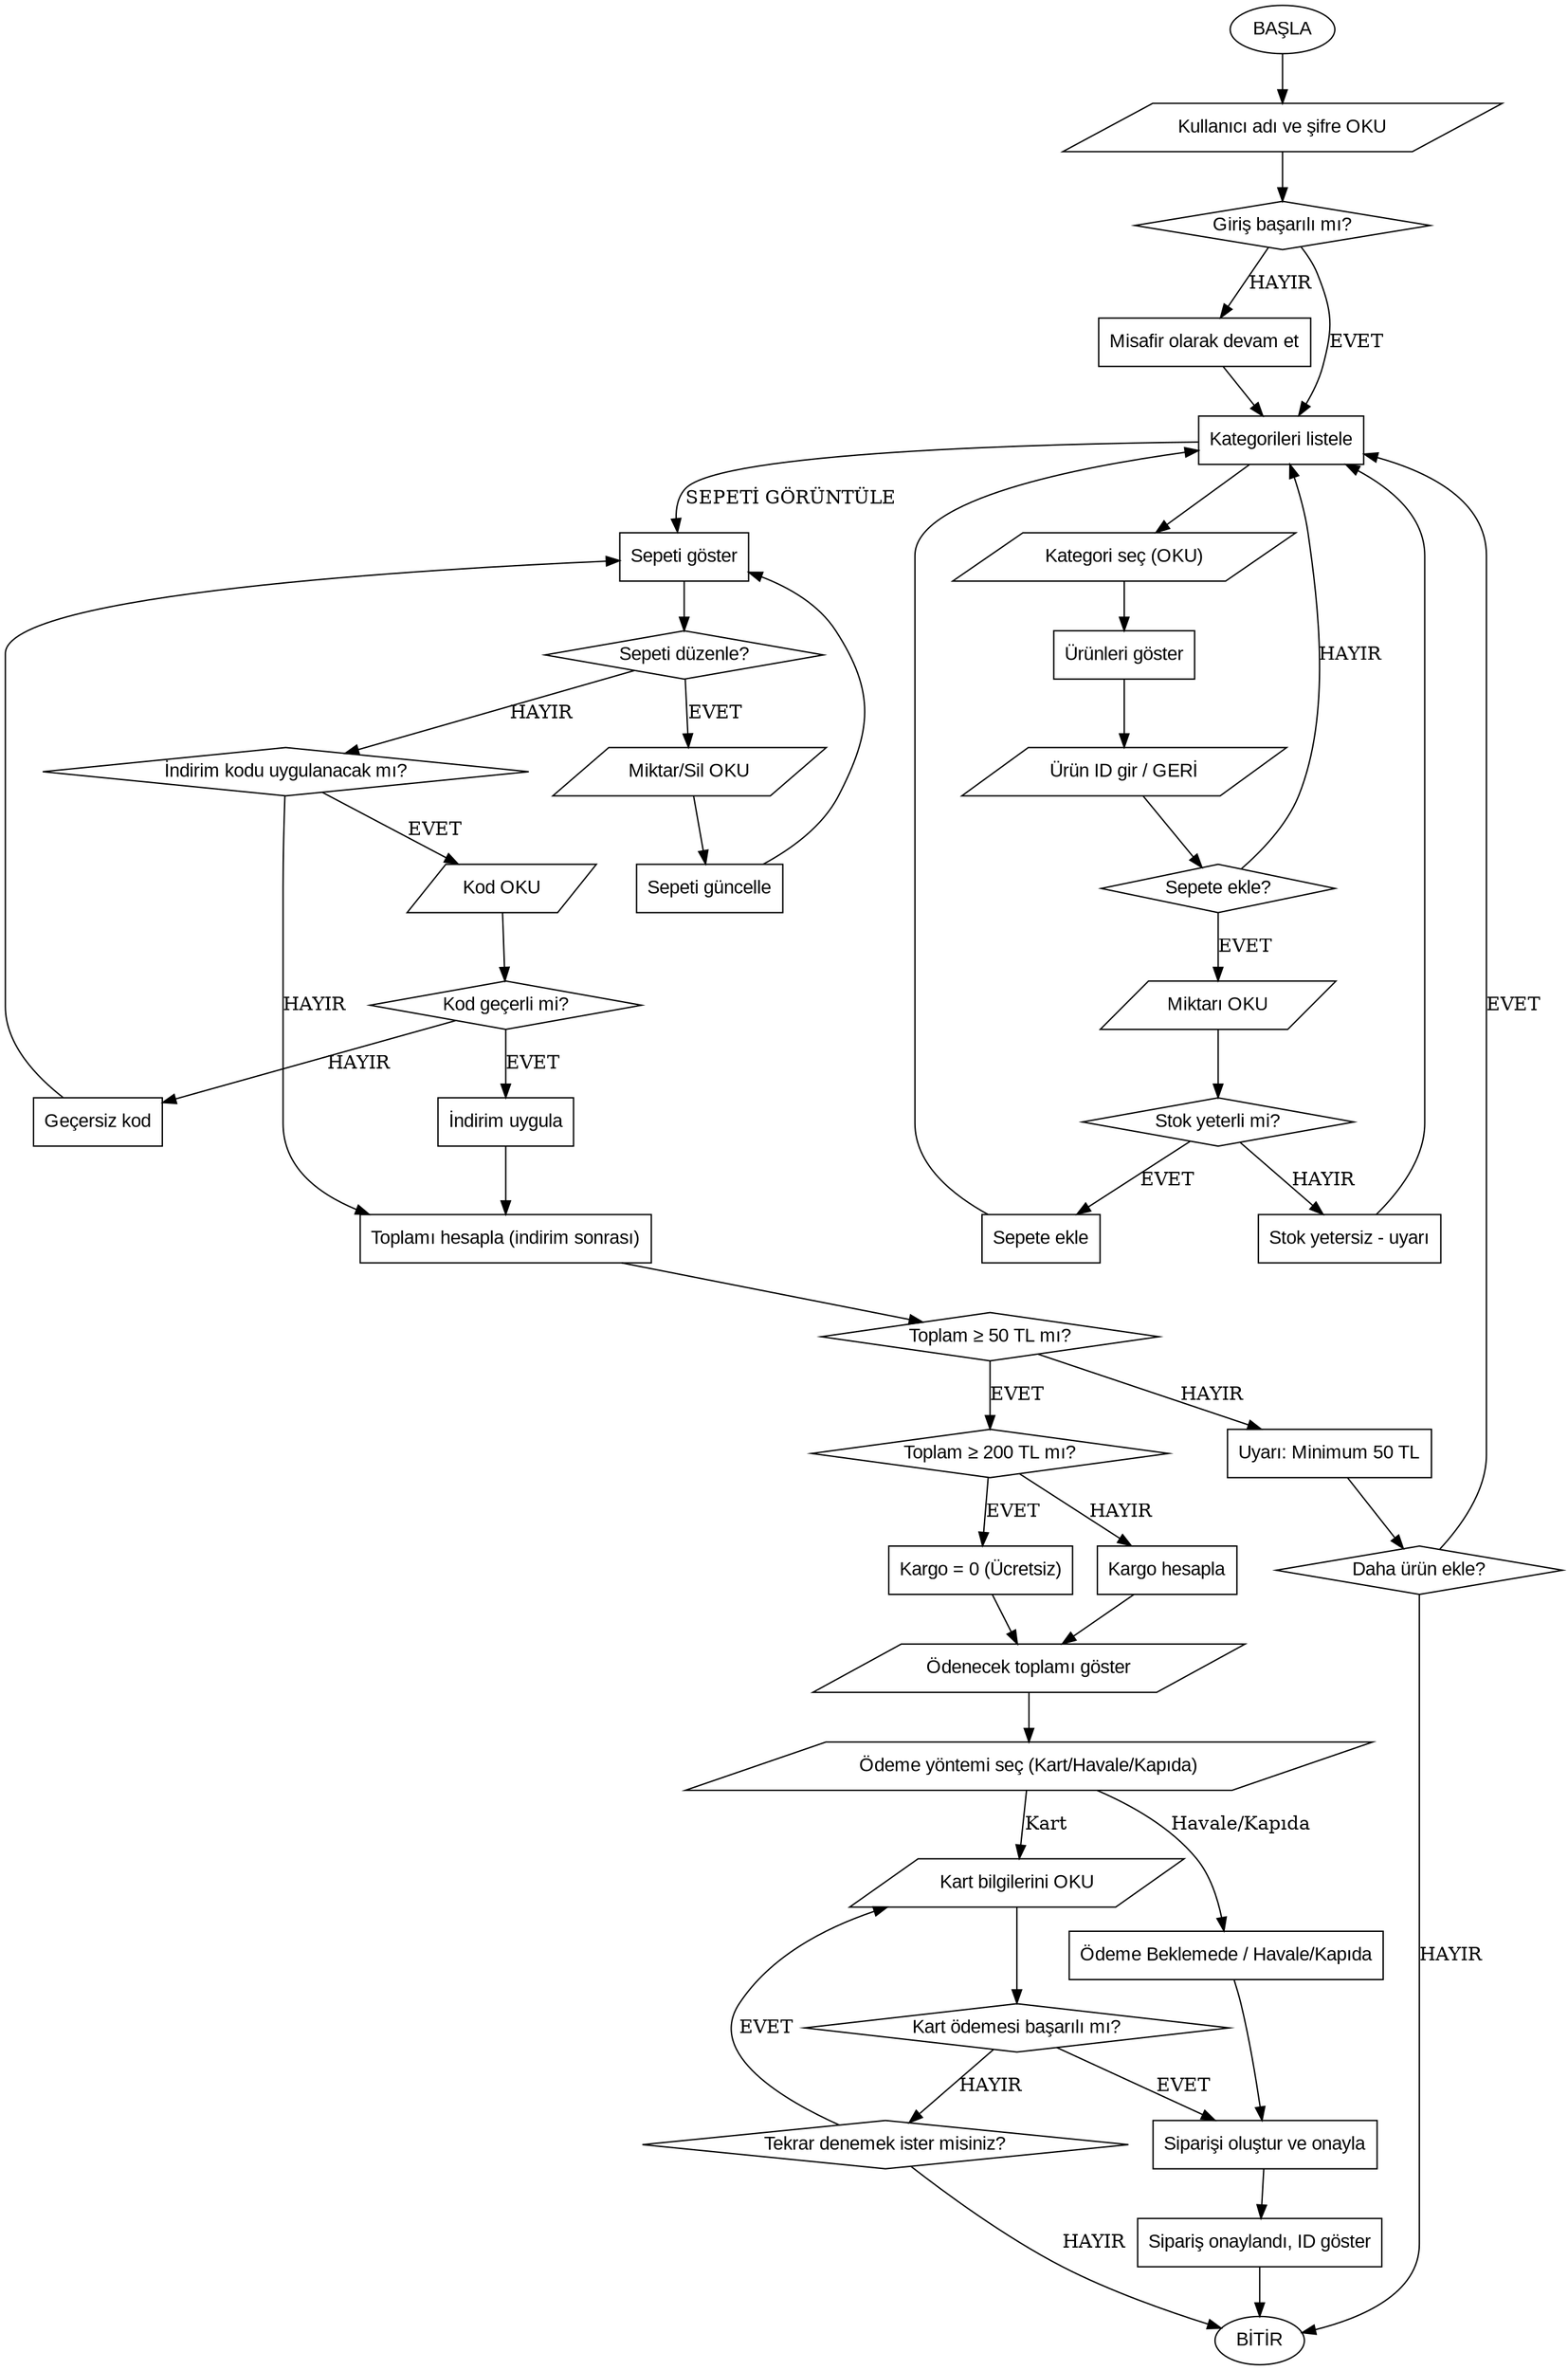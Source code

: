 digraph ECommerce {
    rankdir=TB;
    node [fontname="Arial"];

    start [shape=oval, label="BAŞLA"];
    login_in [shape=parallelogram, label="Kullanıcı adı ve şifre OKU"];
    check_login [shape=diamond, label="Giriş başarılı mı?"];
    guest_msg [shape=box, label="Misafir olarak devam et"];
    
    list_categories [shape=box, label="Kategorileri listele"];
    choose_category [shape=parallelogram, label="Kategori seç (OKU)"];
    list_products [shape=box, label="Ürünleri göster"];
    choose_product [shape=parallelogram, label="Ürün ID gir / GERİ"];
    ask_add [shape=diamond, label="Sepete ekle?"];
    read_qty [shape=parallelogram, label="Miktarı OKU"];
    check_stock [shape=diamond, label="Stok yeterli mi?"];
    add_cart [shape=box, label="Sepete ekle"];
    stock_fail [shape=box, label="Stok yetersiz - uyarı"];

    view_cart [shape=box, label="Sepeti göster"];
    cart_edit_decision [shape=diamond, label="Sepeti düzenle?"];
    edit_choice [shape=parallelogram, label="Miktar/Sil OKU"];
    update_cart [shape=box, label="Sepeti güncelle"];
    
    discount_offer [shape=diamond, label="İndirim kodu uygulanacak mı?"];
    read_code [shape=parallelogram, label="Kod OKU"];
    check_code [shape=diamond, label="Kod geçerli mi?"];
    apply_discount [shape=box, label="İndirim uygula"];
    code_fail [shape=box, label="Geçersiz kod"];

    calc_total [shape=box, label="Toplamı hesapla (indirim sonrası)"];
    min50 [shape=diamond, label="Toplam ≥ 50 TL mı?"];
    warn_min [shape=box, label="Uyarı: Minimum 50 TL"];
    ask_continue_add [shape=diamond, label="Daha ürün ekle?"];

    shipping_check [shape=diamond, label="Toplam ≥ 200 TL mı?"];
    shipping_free [shape=box, label="Kargo = 0 (Ücretsiz)"];
    shipping_calc [shape=box, label="Kargo hesapla"];

    show_total [shape=parallelogram, label="Ödenecek toplamı göster"];
    choose_payment [shape=parallelogram, label="Ödeme yöntemi seç (Kart/Havale/Kapıda)"];
    payment_card [shape=parallelogram, label="Kart bilgilerini OKU"];
    process_card [shape=diamond, label="Kart ödemesi başarılı mı?"];
    payment_wait [shape=box, label="Ödeme Beklemede / Havale/Kapıda"];

    order_create [shape=box, label="Siparişi oluştur ve onayla"];
    success_msg [shape=box, label="Sipariş onaylandı, ID göster"];
    retry_payment [shape=diamond, label="Tekrar denemek ister misiniz?"];
    end [shape=oval, label="BİTİR"];

    /* Akış */
    start -> login_in;
    login_in -> check_login;
    check_login -> list_categories [label="EVET"];
    check_login -> guest_msg [label="HAYIR"];
    guest_msg -> list_categories;

    list_categories -> choose_category;
    choose_category -> list_products;
    list_products -> choose_product;
    choose_product -> ask_add;
    ask_add -> read_qty [label="EVET"];
    ask_add -> list_categories [label="HAYIR"];

    read_qty -> check_stock;
    check_stock -> add_cart [label="EVET"];
    check_stock -> stock_fail [label="HAYIR"];
    stock_fail -> list_categories;
    add_cart -> list_categories;

    /* Kullanıcı sepeti görüntüleme akışı */
    list_categories -> view_cart [label="SEPETİ GÖRÜNTÜLE"];
    view_cart -> cart_edit_decision;
    cart_edit_decision -> edit_choice [label="EVET"];
    cart_edit_decision -> discount_offer [label="HAYIR"];

    edit_choice -> update_cart;
    update_cart -> view_cart;

    /* İndirim */
    discount_offer -> read_code [label="EVET"];
    discount_offer -> calc_total [label="HAYIR"];
    read_code -> check_code;
    check_code -> apply_discount [label="EVET"];
    check_code -> code_fail [label="HAYIR"];
    code_fail -> view_cart;
    apply_discount -> calc_total;

    /* Toplam / minimum kontrol */
    calc_total -> min50;
    min50 -> shipping_check [label="EVET"];
    min50 -> warn_min [label="HAYIR"];
    warn_min -> ask_continue_add;
    ask_continue_add -> list_categories [label="EVET"];
    ask_continue_add -> end [label="HAYIR"];

    /* Kargo */
    shipping_check -> shipping_free [label="EVET"];
    shipping_check -> shipping_calc [label="HAYIR"];
    shipping_free -> show_total;
    shipping_calc -> show_total;

    show_total -> choose_payment;
    choose_payment -> payment_card [label="Kart"];
    choose_payment -> payment_wait [label="Havale/Kapıda"];

    payment_card -> process_card;
    process_card -> order_create [label="EVET"];
    process_card -> retry_payment [label="HAYIR"];

    payment_wait -> order_create;

    retry_payment -> payment_card [label="EVET"];
    retry_payment -> end [label="HAYIR"];

    order_create -> success_msg;
    success_msg -> end;
}
